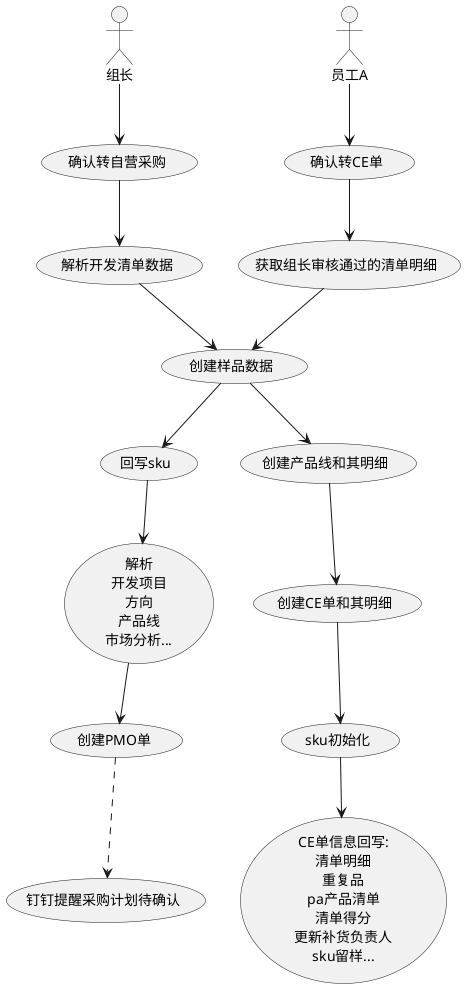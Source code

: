@startuml

'actor A
'actor B
actor 组长 as leader
actor 员工A as employee




leader --> (确认转自营采购)
(确认转自营采购) --> (解析开发清单数据)
(解析开发清单数据) --> (创建样品数据)
(创建样品数据) --> (回写sku)
(回写sku) --> (解析\n开发项目\n方向\n产品线\n市场分析...)
(解析\n开发项目\n方向\n产品线\n市场分析...) -->(创建PMO单)
(创建PMO单) .down.> (钉钉提醒采购计划待确认)

employee --> (确认转CE单)
(确认转CE单) --> (获取组长审核通过的清单明细)
(获取组长审核通过的清单明细) --> (创建样品数据)
(创建样品数据) --> (创建产品线和其明细)
(创建产品线和其明细) --> (创建CE单和其明细)
(创建CE单和其明细) --> (sku初始化)
(sku初始化) --> (CE单信息回写:\n清单明细\n重复品\npa产品清单\n清单得分\n更新补货负责人\nsku留样...)


'A -up-> (up)
'A -right-> (center)
'A -down-> (down)
'A -left-> (left)

'B -up-> (up)
'B -left-> (center)
'B -right-> (right)
'B -down-> (down)

@enduml